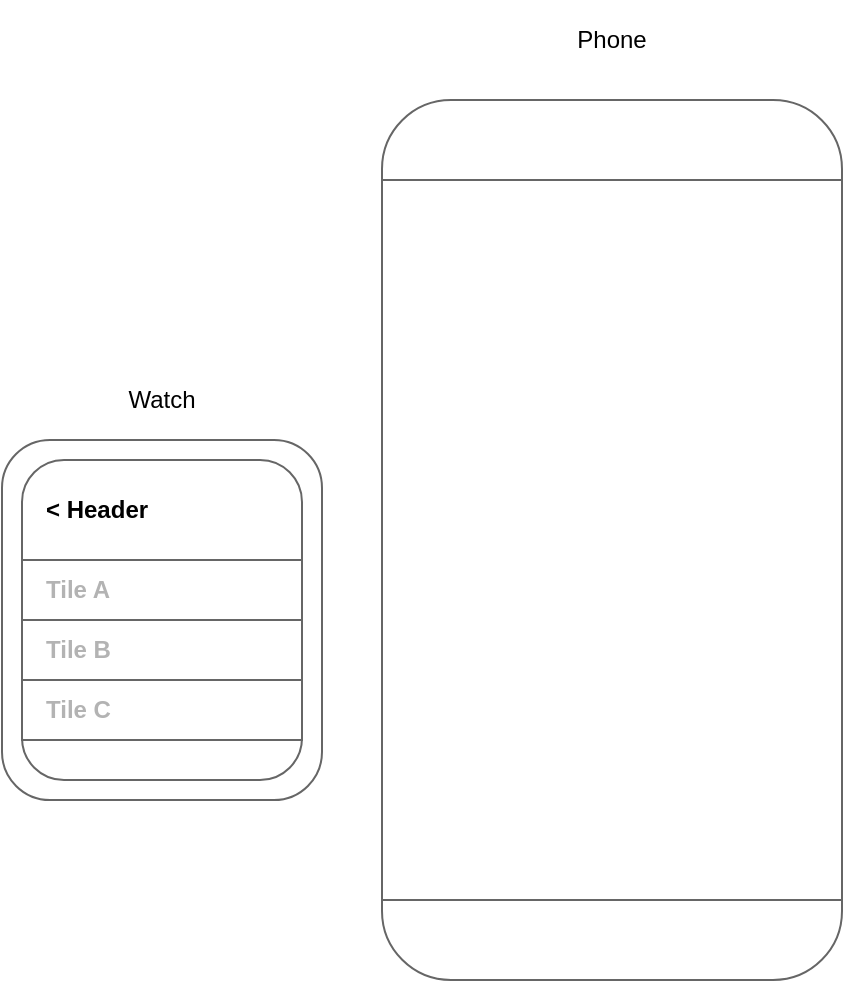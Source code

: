 <mxfile version="24.7.8">
  <diagram name="Page-1" id="Hzlsd_Lw4jd75wHJETEL">
    <mxGraphModel dx="1114" dy="999" grid="1" gridSize="10" guides="1" tooltips="1" connect="1" arrows="1" fold="1" page="1" pageScale="1" pageWidth="850" pageHeight="1100" math="0" shadow="0">
      <root>
        <mxCell id="0" />
        <mxCell id="1" parent="0" />
        <mxCell id="bCxbHZ2ZGME_HZXwEcl4-10" value="" style="rounded=1;whiteSpace=wrap;html=1;fontSize=24;align=left;fillColor=none;strokeColor=#666666;" vertex="1" parent="1">
          <mxGeometry x="310" y="180" width="230" height="440" as="geometry" />
        </mxCell>
        <mxCell id="g1yaYsR-RHXT8jzuskom-83" value="&lt;b&gt;&amp;nbsp; &amp;nbsp;Tile B&lt;/b&gt;" style="rounded=0;whiteSpace=wrap;html=1;fontSize=12;align=left;fillColor=none;strokeColor=#666666;fontColor=#B3B3B3;" parent="1" vertex="1">
          <mxGeometry x="130" y="440" width="140" height="30" as="geometry" />
        </mxCell>
        <mxCell id="g1yaYsR-RHXT8jzuskom-87" value="" style="rounded=0;whiteSpace=wrap;html=1;fontSize=24;align=left;fillColor=none;strokeColor=#666666;" parent="1" vertex="1">
          <mxGeometry x="310" y="220" width="230" height="360" as="geometry" />
        </mxCell>
        <mxCell id="bCxbHZ2ZGME_HZXwEcl4-4" value="&lt;b&gt;&amp;nbsp; &amp;nbsp;&amp;lt; Header&lt;/b&gt;" style="rounded=0;whiteSpace=wrap;html=1;fontSize=12;align=left;fillColor=none;strokeColor=none;" vertex="1" parent="1">
          <mxGeometry x="130" y="370" width="140" height="30" as="geometry" />
        </mxCell>
        <mxCell id="bCxbHZ2ZGME_HZXwEcl4-6" value="" style="group" vertex="1" connectable="0" parent="1">
          <mxGeometry x="120" y="350" width="160" height="180" as="geometry" />
        </mxCell>
        <mxCell id="bCxbHZ2ZGME_HZXwEcl4-1" value="" style="rounded=1;whiteSpace=wrap;html=1;fontSize=24;align=left;fillColor=none;strokeColor=#666666;" vertex="1" parent="bCxbHZ2ZGME_HZXwEcl4-6">
          <mxGeometry width="160" height="180" as="geometry" />
        </mxCell>
        <mxCell id="bCxbHZ2ZGME_HZXwEcl4-2" value="" style="rounded=1;whiteSpace=wrap;html=1;fontSize=24;align=left;fillColor=none;strokeColor=#666666;" vertex="1" parent="bCxbHZ2ZGME_HZXwEcl4-6">
          <mxGeometry x="10" y="10" width="140" height="160" as="geometry" />
        </mxCell>
        <mxCell id="bCxbHZ2ZGME_HZXwEcl4-7" value="&lt;b&gt;&amp;nbsp; &amp;nbsp;Tile A&lt;/b&gt;" style="rounded=0;whiteSpace=wrap;html=1;fontSize=12;align=left;fillColor=none;strokeColor=#666666;fontColor=#B3B3B3;" vertex="1" parent="1">
          <mxGeometry x="130" y="410" width="140" height="30" as="geometry" />
        </mxCell>
        <mxCell id="bCxbHZ2ZGME_HZXwEcl4-8" value="&lt;b&gt;&amp;nbsp; &amp;nbsp;Tile C&lt;/b&gt;" style="rounded=0;whiteSpace=wrap;html=1;fontSize=12;align=left;fillColor=none;strokeColor=#666666;fontColor=#B3B3B3;" vertex="1" parent="1">
          <mxGeometry x="130" y="470" width="140" height="30" as="geometry" />
        </mxCell>
        <mxCell id="bCxbHZ2ZGME_HZXwEcl4-9" value="Watch" style="rounded=0;whiteSpace=wrap;html=1;fontSize=12;align=center;fillColor=none;strokeColor=none;" vertex="1" parent="1">
          <mxGeometry x="120" y="310" width="160" height="40" as="geometry" />
        </mxCell>
        <mxCell id="bCxbHZ2ZGME_HZXwEcl4-11" value="Phone" style="rounded=0;whiteSpace=wrap;html=1;fontSize=12;align=center;fillColor=none;strokeColor=none;" vertex="1" parent="1">
          <mxGeometry x="345" y="130" width="160" height="40" as="geometry" />
        </mxCell>
      </root>
    </mxGraphModel>
  </diagram>
</mxfile>
